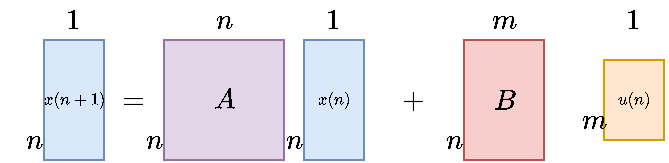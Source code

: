 <mxfile version="22.1.16" type="device" pages="2">
  <diagram name="system_dynamics" id="cRn7Z82v-O8TbXnQegwZ">
    <mxGraphModel dx="511" dy="410" grid="1" gridSize="10" guides="1" tooltips="1" connect="1" arrows="1" fold="1" page="1" pageScale="1" pageWidth="827" pageHeight="1169" math="1" shadow="0">
      <root>
        <mxCell id="0" />
        <mxCell id="1" parent="0" />
        <mxCell id="Nj95v4s1hkkF1w0tec4m-1" value="$$x(n+1)$$" style="rounded=0;whiteSpace=wrap;html=1;fillColor=#dae8fc;strokeColor=#6c8ebf;fontSize=7;" vertex="1" parent="1">
          <mxGeometry x="200" y="130" width="30" height="60" as="geometry" />
        </mxCell>
        <mxCell id="Nj95v4s1hkkF1w0tec4m-2" value="$$1$$" style="text;html=1;strokeColor=none;fillColor=none;align=center;verticalAlign=middle;whiteSpace=wrap;rounded=0;" vertex="1" parent="1">
          <mxGeometry x="210" y="110" width="10" height="20" as="geometry" />
        </mxCell>
        <mxCell id="Nj95v4s1hkkF1w0tec4m-3" value="$$n$$" style="text;html=1;strokeColor=none;fillColor=none;align=center;verticalAlign=middle;whiteSpace=wrap;rounded=0;" vertex="1" parent="1">
          <mxGeometry x="190" y="170" width="10" height="20" as="geometry" />
        </mxCell>
        <mxCell id="Nj95v4s1hkkF1w0tec4m-4" value="$$ =$$" style="text;html=1;strokeColor=none;fillColor=none;align=center;verticalAlign=middle;whiteSpace=wrap;rounded=0;" vertex="1" parent="1">
          <mxGeometry x="240" y="150" width="10" height="20" as="geometry" />
        </mxCell>
        <mxCell id="Nj95v4s1hkkF1w0tec4m-5" value="$$A$$" style="rounded=0;whiteSpace=wrap;html=1;fillColor=#e1d5e7;strokeColor=#9673a6;" vertex="1" parent="1">
          <mxGeometry x="260" y="130" width="60" height="60" as="geometry" />
        </mxCell>
        <mxCell id="Nj95v4s1hkkF1w0tec4m-6" value="$$n$$" style="text;html=1;strokeColor=none;fillColor=none;align=center;verticalAlign=middle;whiteSpace=wrap;rounded=0;" vertex="1" parent="1">
          <mxGeometry x="250" y="170" width="10" height="20" as="geometry" />
        </mxCell>
        <mxCell id="Nj95v4s1hkkF1w0tec4m-7" value="$$n$$" style="text;html=1;strokeColor=none;fillColor=none;align=center;verticalAlign=middle;whiteSpace=wrap;rounded=0;" vertex="1" parent="1">
          <mxGeometry x="285" y="110" width="10" height="20" as="geometry" />
        </mxCell>
        <mxCell id="Nj95v4s1hkkF1w0tec4m-8" value="$$x(n)$$" style="rounded=0;whiteSpace=wrap;html=1;fillColor=#dae8fc;strokeColor=#6c8ebf;fontSize=7;" vertex="1" parent="1">
          <mxGeometry x="330" y="130" width="30" height="60" as="geometry" />
        </mxCell>
        <mxCell id="Nj95v4s1hkkF1w0tec4m-9" value="$$1$$" style="text;html=1;strokeColor=none;fillColor=none;align=center;verticalAlign=middle;whiteSpace=wrap;rounded=0;" vertex="1" parent="1">
          <mxGeometry x="340" y="110" width="10" height="20" as="geometry" />
        </mxCell>
        <mxCell id="Nj95v4s1hkkF1w0tec4m-10" value="$$B$$" style="rounded=0;whiteSpace=wrap;html=1;fillColor=#f8cecc;strokeColor=#b85450;" vertex="1" parent="1">
          <mxGeometry x="410" y="130" width="40" height="60" as="geometry" />
        </mxCell>
        <mxCell id="Nj95v4s1hkkF1w0tec4m-11" value="$$n$$" style="text;html=1;strokeColor=none;fillColor=none;align=center;verticalAlign=middle;whiteSpace=wrap;rounded=0;" vertex="1" parent="1">
          <mxGeometry x="400" y="170" width="10" height="20" as="geometry" />
        </mxCell>
        <mxCell id="Nj95v4s1hkkF1w0tec4m-12" value="$$m$$" style="text;html=1;strokeColor=none;fillColor=none;align=center;verticalAlign=middle;whiteSpace=wrap;rounded=0;" vertex="1" parent="1">
          <mxGeometry x="425" y="110" width="10" height="20" as="geometry" />
        </mxCell>
        <mxCell id="Nj95v4s1hkkF1w0tec4m-13" value="$$u(n)$$" style="rounded=0;whiteSpace=wrap;html=1;fillColor=#ffe6cc;strokeColor=#d79b00;fontSize=7;" vertex="1" parent="1">
          <mxGeometry x="480" y="140" width="30" height="40" as="geometry" />
        </mxCell>
        <mxCell id="Nj95v4s1hkkF1w0tec4m-14" value="$$1$$" style="text;html=1;strokeColor=none;fillColor=none;align=center;verticalAlign=middle;whiteSpace=wrap;rounded=0;" vertex="1" parent="1">
          <mxGeometry x="490" y="110" width="10" height="20" as="geometry" />
        </mxCell>
        <mxCell id="Nj95v4s1hkkF1w0tec4m-15" value="$$m$$" style="text;html=1;strokeColor=none;fillColor=none;align=center;verticalAlign=middle;whiteSpace=wrap;rounded=0;" vertex="1" parent="1">
          <mxGeometry x="470" y="160" width="10" height="20" as="geometry" />
        </mxCell>
        <mxCell id="Nj95v4s1hkkF1w0tec4m-16" value="$$n$$" style="text;html=1;strokeColor=none;fillColor=none;align=center;verticalAlign=middle;whiteSpace=wrap;rounded=0;" vertex="1" parent="1">
          <mxGeometry x="320" y="170" width="10" height="20" as="geometry" />
        </mxCell>
        <mxCell id="Nj95v4s1hkkF1w0tec4m-17" value="$$+$$" style="text;html=1;strokeColor=none;fillColor=none;align=center;verticalAlign=middle;whiteSpace=wrap;rounded=0;fontStyle=1" vertex="1" parent="1">
          <mxGeometry x="380" y="150" width="10" height="20" as="geometry" />
        </mxCell>
      </root>
    </mxGraphModel>
  </diagram>
  <diagram id="wYDUUYXh-JtJned49GYJ" name="arange">
    <mxGraphModel dx="851" dy="684" grid="1" gridSize="10" guides="1" tooltips="1" connect="1" arrows="1" fold="1" page="1" pageScale="1" pageWidth="827" pageHeight="1169" math="1" shadow="0">
      <root>
        <mxCell id="0" />
        <mxCell id="1" parent="0" />
        <mxCell id="brLj4HzyUdZl8YatYMe7-1" value="$$x(0)$$" style="rounded=0;whiteSpace=wrap;html=1;fillColor=#dae8fc;strokeColor=#6c8ebf;fontSize=7;" vertex="1" parent="1">
          <mxGeometry x="210" y="150" width="30" height="60" as="geometry" />
        </mxCell>
        <mxCell id="brLj4HzyUdZl8YatYMe7-2" value="$$1$$" style="text;html=1;strokeColor=none;fillColor=none;align=center;verticalAlign=middle;whiteSpace=wrap;rounded=0;" vertex="1" parent="1">
          <mxGeometry x="220" y="130" width="10" height="20" as="geometry" />
        </mxCell>
        <mxCell id="brLj4HzyUdZl8YatYMe7-3" value="$$n$$" style="text;html=1;strokeColor=none;fillColor=none;align=center;verticalAlign=middle;whiteSpace=wrap;rounded=0;" vertex="1" parent="1">
          <mxGeometry x="200" y="190" width="10" height="20" as="geometry" />
        </mxCell>
        <mxCell id="brLj4HzyUdZl8YatYMe7-4" value="$$x(1)$$" style="rounded=0;whiteSpace=wrap;html=1;fillColor=#dae8fc;strokeColor=#6c8ebf;fontSize=7;" vertex="1" parent="1">
          <mxGeometry x="260" y="150" width="30" height="60" as="geometry" />
        </mxCell>
        <mxCell id="brLj4HzyUdZl8YatYMe7-5" value="$$1$$" style="text;html=1;strokeColor=none;fillColor=none;align=center;verticalAlign=middle;whiteSpace=wrap;rounded=0;" vertex="1" parent="1">
          <mxGeometry x="270" y="130" width="10" height="20" as="geometry" />
        </mxCell>
        <mxCell id="brLj4HzyUdZl8YatYMe7-6" value="$$n$$" style="text;html=1;strokeColor=none;fillColor=none;align=center;verticalAlign=middle;whiteSpace=wrap;rounded=0;" vertex="1" parent="1">
          <mxGeometry x="250" y="190" width="10" height="20" as="geometry" />
        </mxCell>
        <mxCell id="brLj4HzyUdZl8YatYMe7-7" value="$$x(N)$$" style="rounded=0;whiteSpace=wrap;html=1;fillColor=#dae8fc;strokeColor=#6c8ebf;fontSize=7;" vertex="1" parent="1">
          <mxGeometry x="330" y="150" width="30" height="60" as="geometry" />
        </mxCell>
        <mxCell id="brLj4HzyUdZl8YatYMe7-8" value="$$1$$" style="text;html=1;strokeColor=none;fillColor=none;align=center;verticalAlign=middle;whiteSpace=wrap;rounded=0;" vertex="1" parent="1">
          <mxGeometry x="340" y="130" width="10" height="20" as="geometry" />
        </mxCell>
        <mxCell id="brLj4HzyUdZl8YatYMe7-9" value="$$n$$" style="text;html=1;strokeColor=none;fillColor=none;align=center;verticalAlign=middle;whiteSpace=wrap;rounded=0;" vertex="1" parent="1">
          <mxGeometry x="320" y="190" width="10" height="20" as="geometry" />
        </mxCell>
        <mxCell id="brLj4HzyUdZl8YatYMe7-10" value="..." style="text;html=1;strokeColor=none;fillColor=none;align=center;verticalAlign=middle;whiteSpace=wrap;rounded=0;" vertex="1" parent="1">
          <mxGeometry x="280" y="165" width="60" height="30" as="geometry" />
        </mxCell>
        <mxCell id="brLj4HzyUdZl8YatYMe7-11" value="" style="endArrow=classic;html=1;rounded=0;" edge="1" parent="1">
          <mxGeometry width="50" height="50" relative="1" as="geometry">
            <mxPoint x="390" y="180" as="sourcePoint" />
            <mxPoint x="430" y="180" as="targetPoint" />
          </mxGeometry>
        </mxCell>
        <mxCell id="brLj4HzyUdZl8YatYMe7-12" value="transpose" style="text;html=1;strokeColor=none;fillColor=none;align=center;verticalAlign=middle;whiteSpace=wrap;rounded=0;" vertex="1" parent="1">
          <mxGeometry x="380" y="150" width="60" height="30" as="geometry" />
        </mxCell>
        <mxCell id="brLj4HzyUdZl8YatYMe7-13" value="$$x(0)$$" style="rounded=0;whiteSpace=wrap;html=1;fillColor=#dae8fc;strokeColor=#6c8ebf;fontSize=7;" vertex="1" parent="1">
          <mxGeometry x="460" y="110" width="60" height="30" as="geometry" />
        </mxCell>
        <mxCell id="brLj4HzyUdZl8YatYMe7-14" value="$$x(1)$$" style="rounded=0;whiteSpace=wrap;html=1;fillColor=#dae8fc;strokeColor=#6c8ebf;fontSize=7;" vertex="1" parent="1">
          <mxGeometry x="460" y="145" width="60" height="30" as="geometry" />
        </mxCell>
        <mxCell id="brLj4HzyUdZl8YatYMe7-15" value="$$x(N)$$" style="rounded=0;whiteSpace=wrap;html=1;fillColor=#dae8fc;strokeColor=#6c8ebf;fontSize=7;" vertex="1" parent="1">
          <mxGeometry x="460" y="220" width="60" height="30" as="geometry" />
        </mxCell>
        <mxCell id="brLj4HzyUdZl8YatYMe7-17" value="$$n$$" style="text;html=1;strokeColor=none;fillColor=none;align=center;verticalAlign=middle;whiteSpace=wrap;rounded=0;" vertex="1" parent="1">
          <mxGeometry x="460" y="90" width="10" height="20" as="geometry" />
        </mxCell>
        <mxCell id="brLj4HzyUdZl8YatYMe7-18" value="..." style="text;html=1;strokeColor=none;fillColor=none;align=center;verticalAlign=middle;whiteSpace=wrap;rounded=0;" vertex="1" parent="1">
          <mxGeometry x="460" y="175" width="60" height="30" as="geometry" />
        </mxCell>
        <mxCell id="-AAJue_RfSGjRUv7QpDF-1" value="$$u(0)$$" style="rounded=0;whiteSpace=wrap;html=1;fillColor=#ffe6cc;strokeColor=#d79b00;fontSize=7;" vertex="1" parent="1">
          <mxGeometry x="210" y="320" width="30" height="40" as="geometry" />
        </mxCell>
        <mxCell id="-AAJue_RfSGjRUv7QpDF-2" value="$$1$$" style="text;html=1;strokeColor=none;fillColor=none;align=center;verticalAlign=middle;whiteSpace=wrap;rounded=0;" vertex="1" parent="1">
          <mxGeometry x="220" y="300" width="10" height="20" as="geometry" />
        </mxCell>
        <mxCell id="-AAJue_RfSGjRUv7QpDF-3" value="$$m$$" style="text;html=1;strokeColor=none;fillColor=none;align=center;verticalAlign=middle;whiteSpace=wrap;rounded=0;" vertex="1" parent="1">
          <mxGeometry x="200" y="340" width="10" height="20" as="geometry" />
        </mxCell>
        <mxCell id="-AAJue_RfSGjRUv7QpDF-4" value="$$u(1)$$" style="rounded=0;whiteSpace=wrap;html=1;fillColor=#ffe6cc;strokeColor=#d79b00;fontSize=7;" vertex="1" parent="1">
          <mxGeometry x="260" y="320" width="30" height="40" as="geometry" />
        </mxCell>
        <mxCell id="-AAJue_RfSGjRUv7QpDF-5" value="$$1$$" style="text;html=1;strokeColor=none;fillColor=none;align=center;verticalAlign=middle;whiteSpace=wrap;rounded=0;" vertex="1" parent="1">
          <mxGeometry x="270" y="300" width="10" height="20" as="geometry" />
        </mxCell>
        <mxCell id="-AAJue_RfSGjRUv7QpDF-6" value="$$m$$" style="text;html=1;strokeColor=none;fillColor=none;align=center;verticalAlign=middle;whiteSpace=wrap;rounded=0;" vertex="1" parent="1">
          <mxGeometry x="250" y="340" width="10" height="20" as="geometry" />
        </mxCell>
        <mxCell id="-AAJue_RfSGjRUv7QpDF-7" value="$$u(N)$$" style="rounded=0;whiteSpace=wrap;html=1;fillColor=#ffe6cc;strokeColor=#d79b00;fontSize=7;" vertex="1" parent="1">
          <mxGeometry x="330" y="320" width="30" height="40" as="geometry" />
        </mxCell>
        <mxCell id="-AAJue_RfSGjRUv7QpDF-8" value="$$1$$" style="text;html=1;strokeColor=none;fillColor=none;align=center;verticalAlign=middle;whiteSpace=wrap;rounded=0;" vertex="1" parent="1">
          <mxGeometry x="340" y="300" width="10" height="20" as="geometry" />
        </mxCell>
        <mxCell id="-AAJue_RfSGjRUv7QpDF-9" value="$$m$$" style="text;html=1;strokeColor=none;fillColor=none;align=center;verticalAlign=middle;whiteSpace=wrap;rounded=0;" vertex="1" parent="1">
          <mxGeometry x="320" y="340" width="10" height="20" as="geometry" />
        </mxCell>
        <mxCell id="-AAJue_RfSGjRUv7QpDF-10" value="..." style="text;html=1;strokeColor=none;fillColor=none;align=center;verticalAlign=middle;whiteSpace=wrap;rounded=0;" vertex="1" parent="1">
          <mxGeometry x="280" y="320" width="60" height="30" as="geometry" />
        </mxCell>
        <mxCell id="-AAJue_RfSGjRUv7QpDF-11" value="" style="endArrow=classic;html=1;rounded=0;" edge="1" parent="1">
          <mxGeometry width="50" height="50" relative="1" as="geometry">
            <mxPoint x="390" y="339.5" as="sourcePoint" />
            <mxPoint x="430" y="339.5" as="targetPoint" />
          </mxGeometry>
        </mxCell>
        <mxCell id="-AAJue_RfSGjRUv7QpDF-12" value="transpose" style="text;html=1;strokeColor=none;fillColor=none;align=center;verticalAlign=middle;whiteSpace=wrap;rounded=0;" vertex="1" parent="1">
          <mxGeometry x="380" y="309.5" width="60" height="30" as="geometry" />
        </mxCell>
        <mxCell id="-AAJue_RfSGjRUv7QpDF-15" value="$$u(0)$$" style="rounded=0;whiteSpace=wrap;html=1;fillColor=#ffe6cc;strokeColor=#d79b00;fontSize=7;" vertex="1" parent="1">
          <mxGeometry x="467.5" y="290" width="45" height="30" as="geometry" />
        </mxCell>
        <mxCell id="-AAJue_RfSGjRUv7QpDF-16" value="$$m$$" style="text;html=1;strokeColor=none;fillColor=none;align=center;verticalAlign=middle;whiteSpace=wrap;rounded=0;" vertex="1" parent="1">
          <mxGeometry x="467.5" y="270" width="10" height="20" as="geometry" />
        </mxCell>
        <mxCell id="-AAJue_RfSGjRUv7QpDF-17" value="$$u(1)$$" style="rounded=0;whiteSpace=wrap;html=1;fillColor=#ffe6cc;strokeColor=#d79b00;fontSize=7;" vertex="1" parent="1">
          <mxGeometry x="467.5" y="325" width="45" height="30" as="geometry" />
        </mxCell>
        <mxCell id="-AAJue_RfSGjRUv7QpDF-18" value="$$u(N)$$" style="rounded=0;whiteSpace=wrap;html=1;fillColor=#ffe6cc;strokeColor=#d79b00;fontSize=7;" vertex="1" parent="1">
          <mxGeometry x="467.5" y="390" width="45" height="30" as="geometry" />
        </mxCell>
        <mxCell id="-AAJue_RfSGjRUv7QpDF-19" value="..." style="text;html=1;strokeColor=none;fillColor=none;align=center;verticalAlign=middle;whiteSpace=wrap;rounded=0;" vertex="1" parent="1">
          <mxGeometry x="460" y="355" width="60" height="30" as="geometry" />
        </mxCell>
        <mxCell id="-AAJue_RfSGjRUv7QpDF-20" value="$$x(0)$$" style="rounded=0;whiteSpace=wrap;html=1;fillColor=#dae8fc;strokeColor=#6c8ebf;fontSize=7;" vertex="1" parent="1">
          <mxGeometry x="610" y="210" width="60" height="30" as="geometry" />
        </mxCell>
        <mxCell id="-AAJue_RfSGjRUv7QpDF-21" value="$$x(1)$$" style="rounded=0;whiteSpace=wrap;html=1;fillColor=#dae8fc;strokeColor=#6c8ebf;fontSize=7;" vertex="1" parent="1">
          <mxGeometry x="610" y="245" width="60" height="30" as="geometry" />
        </mxCell>
        <mxCell id="-AAJue_RfSGjRUv7QpDF-22" value="$$x(N)$$" style="rounded=0;whiteSpace=wrap;html=1;fillColor=#dae8fc;strokeColor=#6c8ebf;fontSize=7;" vertex="1" parent="1">
          <mxGeometry x="610" y="320" width="60" height="30" as="geometry" />
        </mxCell>
        <mxCell id="-AAJue_RfSGjRUv7QpDF-23" value="$$n+m$$" style="text;html=1;strokeColor=none;fillColor=none;align=center;verticalAlign=middle;whiteSpace=wrap;rounded=0;" vertex="1" parent="1">
          <mxGeometry x="620" y="190" width="10" height="20" as="geometry" />
        </mxCell>
        <mxCell id="-AAJue_RfSGjRUv7QpDF-24" value="..." style="text;html=1;strokeColor=none;fillColor=none;align=center;verticalAlign=middle;whiteSpace=wrap;rounded=0;" vertex="1" parent="1">
          <mxGeometry x="610" y="275" width="60" height="30" as="geometry" />
        </mxCell>
        <mxCell id="-AAJue_RfSGjRUv7QpDF-25" value="$$u(0)$$" style="rounded=0;whiteSpace=wrap;html=1;fillColor=#ffe6cc;strokeColor=#d79b00;fontSize=7;" vertex="1" parent="1">
          <mxGeometry x="677.5" y="210" width="45" height="30" as="geometry" />
        </mxCell>
        <mxCell id="-AAJue_RfSGjRUv7QpDF-26" value="$$u(1)$$" style="rounded=0;whiteSpace=wrap;html=1;fillColor=#ffe6cc;strokeColor=#d79b00;fontSize=7;" vertex="1" parent="1">
          <mxGeometry x="677.5" y="245" width="45" height="30" as="geometry" />
        </mxCell>
        <mxCell id="-AAJue_RfSGjRUv7QpDF-27" value="$$u(N)$$" style="rounded=0;whiteSpace=wrap;html=1;fillColor=#ffe6cc;strokeColor=#d79b00;fontSize=7;" vertex="1" parent="1">
          <mxGeometry x="677.5" y="320" width="45" height="30" as="geometry" />
        </mxCell>
        <mxCell id="-AAJue_RfSGjRUv7QpDF-28" value="..." style="text;html=1;strokeColor=none;fillColor=none;align=center;verticalAlign=middle;whiteSpace=wrap;rounded=0;" vertex="1" parent="1">
          <mxGeometry x="670" y="275" width="60" height="30" as="geometry" />
        </mxCell>
        <mxCell id="-AAJue_RfSGjRUv7QpDF-30" value="$$N$$" style="text;html=1;strokeColor=none;fillColor=none;align=center;verticalAlign=middle;whiteSpace=wrap;rounded=0;" vertex="1" parent="1">
          <mxGeometry x="590" y="335" width="10" height="20" as="geometry" />
        </mxCell>
        <mxCell id="-AAJue_RfSGjRUv7QpDF-31" value="" style="endArrow=classic;html=1;rounded=0;" edge="1" parent="1">
          <mxGeometry width="50" height="50" relative="1" as="geometry">
            <mxPoint x="530" y="180" as="sourcePoint" />
            <mxPoint x="590" y="230" as="targetPoint" />
          </mxGeometry>
        </mxCell>
        <mxCell id="-AAJue_RfSGjRUv7QpDF-32" value="concatenate" style="text;html=1;strokeColor=none;fillColor=none;align=center;verticalAlign=middle;whiteSpace=wrap;rounded=0;" vertex="1" parent="1">
          <mxGeometry x="540" y="150" width="60" height="30" as="geometry" />
        </mxCell>
        <mxCell id="-AAJue_RfSGjRUv7QpDF-33" value="" style="endArrow=classic;html=1;rounded=0;" edge="1" parent="1">
          <mxGeometry width="50" height="50" relative="1" as="geometry">
            <mxPoint x="540" y="340" as="sourcePoint" />
            <mxPoint x="590" y="290" as="targetPoint" />
          </mxGeometry>
        </mxCell>
      </root>
    </mxGraphModel>
  </diagram>
</mxfile>
